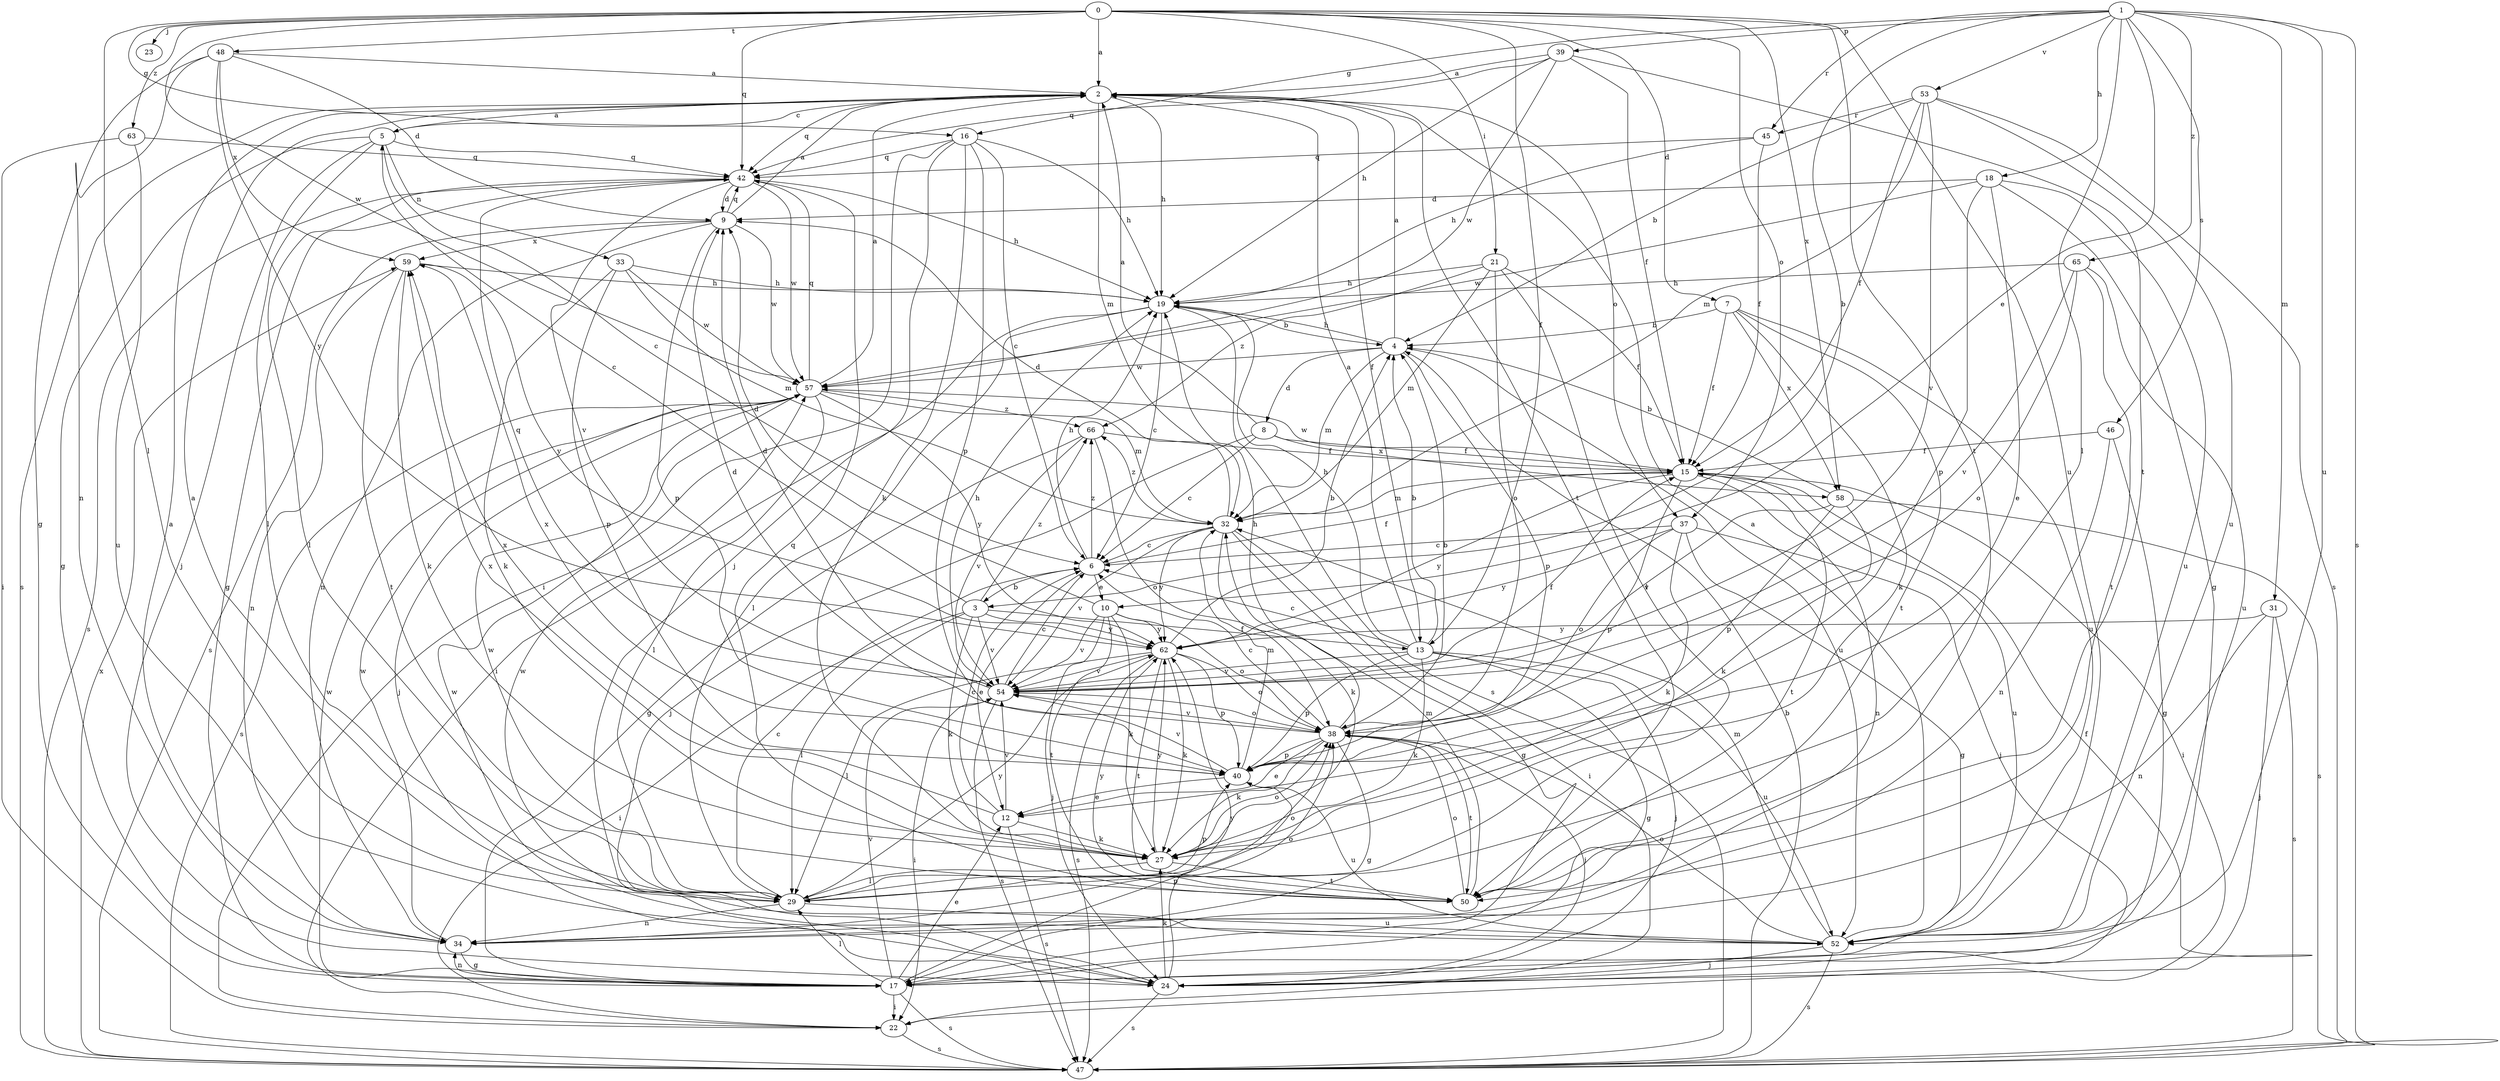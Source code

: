 strict digraph  {
0;
1;
2;
3;
4;
5;
6;
7;
8;
9;
10;
12;
13;
15;
16;
17;
18;
19;
21;
22;
23;
24;
27;
29;
31;
32;
33;
34;
37;
38;
39;
40;
42;
45;
46;
47;
48;
50;
52;
53;
54;
57;
58;
59;
62;
63;
65;
66;
0 -> 2  [label=a];
0 -> 7  [label=d];
0 -> 13  [label=f];
0 -> 16  [label=g];
0 -> 21  [label=i];
0 -> 23  [label=j];
0 -> 29  [label=l];
0 -> 37  [label=o];
0 -> 42  [label=q];
0 -> 48  [label=t];
0 -> 50  [label=t];
0 -> 52  [label=u];
0 -> 57  [label=w];
0 -> 58  [label=x];
0 -> 63  [label=z];
1 -> 3  [label=b];
1 -> 10  [label=e];
1 -> 16  [label=g];
1 -> 18  [label=h];
1 -> 29  [label=l];
1 -> 31  [label=m];
1 -> 39  [label=p];
1 -> 45  [label=r];
1 -> 46  [label=s];
1 -> 47  [label=s];
1 -> 52  [label=u];
1 -> 53  [label=v];
1 -> 65  [label=z];
2 -> 5  [label=c];
2 -> 13  [label=f];
2 -> 19  [label=h];
2 -> 32  [label=m];
2 -> 37  [label=o];
2 -> 42  [label=q];
2 -> 47  [label=s];
2 -> 50  [label=t];
3 -> 5  [label=c];
3 -> 13  [label=f];
3 -> 22  [label=i];
3 -> 27  [label=k];
3 -> 29  [label=l];
3 -> 54  [label=v];
3 -> 62  [label=y];
3 -> 66  [label=z];
4 -> 2  [label=a];
4 -> 8  [label=d];
4 -> 19  [label=h];
4 -> 32  [label=m];
4 -> 40  [label=p];
4 -> 52  [label=u];
4 -> 57  [label=w];
5 -> 2  [label=a];
5 -> 6  [label=c];
5 -> 17  [label=g];
5 -> 24  [label=j];
5 -> 29  [label=l];
5 -> 33  [label=n];
5 -> 42  [label=q];
6 -> 3  [label=b];
6 -> 10  [label=e];
6 -> 12  [label=e];
6 -> 15  [label=f];
6 -> 19  [label=h];
6 -> 66  [label=z];
7 -> 4  [label=b];
7 -> 15  [label=f];
7 -> 27  [label=k];
7 -> 50  [label=t];
7 -> 52  [label=u];
7 -> 58  [label=x];
8 -> 2  [label=a];
8 -> 6  [label=c];
8 -> 15  [label=f];
8 -> 24  [label=j];
8 -> 58  [label=x];
9 -> 2  [label=a];
9 -> 34  [label=n];
9 -> 40  [label=p];
9 -> 42  [label=q];
9 -> 47  [label=s];
9 -> 57  [label=w];
9 -> 59  [label=x];
10 -> 9  [label=d];
10 -> 24  [label=j];
10 -> 27  [label=k];
10 -> 38  [label=o];
10 -> 50  [label=t];
10 -> 54  [label=v];
10 -> 62  [label=y];
12 -> 6  [label=c];
12 -> 27  [label=k];
12 -> 47  [label=s];
12 -> 54  [label=v];
12 -> 59  [label=x];
13 -> 2  [label=a];
13 -> 4  [label=b];
13 -> 6  [label=c];
13 -> 17  [label=g];
13 -> 19  [label=h];
13 -> 24  [label=j];
13 -> 27  [label=k];
13 -> 40  [label=p];
13 -> 52  [label=u];
13 -> 54  [label=v];
15 -> 22  [label=i];
15 -> 32  [label=m];
15 -> 34  [label=n];
15 -> 40  [label=p];
15 -> 50  [label=t];
15 -> 52  [label=u];
15 -> 57  [label=w];
15 -> 62  [label=y];
16 -> 6  [label=c];
16 -> 19  [label=h];
16 -> 22  [label=i];
16 -> 24  [label=j];
16 -> 27  [label=k];
16 -> 40  [label=p];
16 -> 42  [label=q];
17 -> 12  [label=e];
17 -> 22  [label=i];
17 -> 29  [label=l];
17 -> 34  [label=n];
17 -> 40  [label=p];
17 -> 47  [label=s];
17 -> 54  [label=v];
17 -> 57  [label=w];
18 -> 9  [label=d];
18 -> 12  [label=e];
18 -> 17  [label=g];
18 -> 40  [label=p];
18 -> 52  [label=u];
18 -> 57  [label=w];
19 -> 4  [label=b];
19 -> 6  [label=c];
19 -> 22  [label=i];
19 -> 29  [label=l];
19 -> 47  [label=s];
21 -> 15  [label=f];
21 -> 19  [label=h];
21 -> 29  [label=l];
21 -> 32  [label=m];
21 -> 38  [label=o];
21 -> 66  [label=z];
22 -> 47  [label=s];
24 -> 15  [label=f];
24 -> 27  [label=k];
24 -> 47  [label=s];
24 -> 57  [label=w];
24 -> 62  [label=y];
27 -> 29  [label=l];
27 -> 38  [label=o];
27 -> 50  [label=t];
27 -> 59  [label=x];
27 -> 62  [label=y];
29 -> 2  [label=a];
29 -> 6  [label=c];
29 -> 34  [label=n];
29 -> 38  [label=o];
29 -> 40  [label=p];
29 -> 52  [label=u];
29 -> 57  [label=w];
29 -> 62  [label=y];
31 -> 24  [label=j];
31 -> 34  [label=n];
31 -> 47  [label=s];
31 -> 62  [label=y];
32 -> 6  [label=c];
32 -> 9  [label=d];
32 -> 17  [label=g];
32 -> 22  [label=i];
32 -> 27  [label=k];
32 -> 54  [label=v];
32 -> 62  [label=y];
32 -> 66  [label=z];
33 -> 19  [label=h];
33 -> 27  [label=k];
33 -> 32  [label=m];
33 -> 40  [label=p];
33 -> 57  [label=w];
34 -> 2  [label=a];
34 -> 17  [label=g];
34 -> 38  [label=o];
34 -> 57  [label=w];
37 -> 6  [label=c];
37 -> 17  [label=g];
37 -> 24  [label=j];
37 -> 27  [label=k];
37 -> 38  [label=o];
37 -> 62  [label=y];
38 -> 4  [label=b];
38 -> 6  [label=c];
38 -> 9  [label=d];
38 -> 12  [label=e];
38 -> 17  [label=g];
38 -> 19  [label=h];
38 -> 24  [label=j];
38 -> 27  [label=k];
38 -> 40  [label=p];
38 -> 50  [label=t];
38 -> 54  [label=v];
39 -> 2  [label=a];
39 -> 15  [label=f];
39 -> 19  [label=h];
39 -> 42  [label=q];
39 -> 50  [label=t];
39 -> 57  [label=w];
40 -> 12  [label=e];
40 -> 32  [label=m];
40 -> 52  [label=u];
40 -> 54  [label=v];
40 -> 59  [label=x];
42 -> 9  [label=d];
42 -> 17  [label=g];
42 -> 19  [label=h];
42 -> 29  [label=l];
42 -> 47  [label=s];
42 -> 54  [label=v];
42 -> 57  [label=w];
45 -> 15  [label=f];
45 -> 19  [label=h];
45 -> 42  [label=q];
46 -> 15  [label=f];
46 -> 17  [label=g];
46 -> 34  [label=n];
47 -> 4  [label=b];
47 -> 59  [label=x];
48 -> 2  [label=a];
48 -> 9  [label=d];
48 -> 17  [label=g];
48 -> 34  [label=n];
48 -> 59  [label=x];
48 -> 62  [label=y];
50 -> 32  [label=m];
50 -> 38  [label=o];
50 -> 42  [label=q];
50 -> 62  [label=y];
52 -> 2  [label=a];
52 -> 24  [label=j];
52 -> 32  [label=m];
52 -> 38  [label=o];
52 -> 47  [label=s];
52 -> 57  [label=w];
53 -> 4  [label=b];
53 -> 15  [label=f];
53 -> 32  [label=m];
53 -> 45  [label=r];
53 -> 47  [label=s];
53 -> 52  [label=u];
53 -> 54  [label=v];
54 -> 6  [label=c];
54 -> 9  [label=d];
54 -> 15  [label=f];
54 -> 19  [label=h];
54 -> 22  [label=i];
54 -> 38  [label=o];
54 -> 42  [label=q];
54 -> 47  [label=s];
57 -> 2  [label=a];
57 -> 24  [label=j];
57 -> 29  [label=l];
57 -> 32  [label=m];
57 -> 42  [label=q];
57 -> 47  [label=s];
57 -> 62  [label=y];
57 -> 66  [label=z];
58 -> 4  [label=b];
58 -> 27  [label=k];
58 -> 40  [label=p];
58 -> 47  [label=s];
58 -> 54  [label=v];
59 -> 19  [label=h];
59 -> 27  [label=k];
59 -> 34  [label=n];
59 -> 50  [label=t];
59 -> 62  [label=y];
62 -> 4  [label=b];
62 -> 27  [label=k];
62 -> 29  [label=l];
62 -> 38  [label=o];
62 -> 40  [label=p];
62 -> 47  [label=s];
62 -> 50  [label=t];
62 -> 54  [label=v];
63 -> 22  [label=i];
63 -> 42  [label=q];
63 -> 52  [label=u];
65 -> 19  [label=h];
65 -> 38  [label=o];
65 -> 50  [label=t];
65 -> 52  [label=u];
65 -> 54  [label=v];
66 -> 15  [label=f];
66 -> 17  [label=g];
66 -> 38  [label=o];
66 -> 54  [label=v];
}
